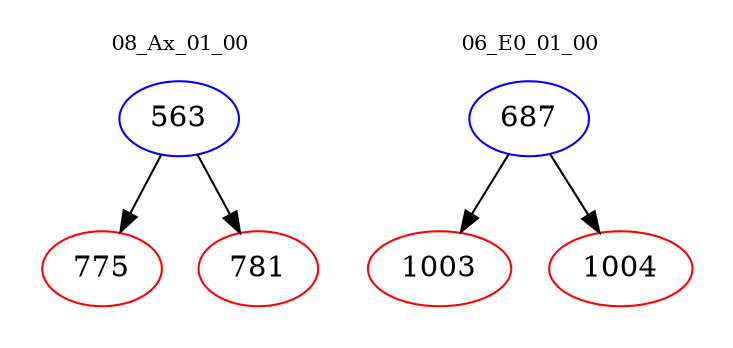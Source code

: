 digraph{
subgraph cluster_0 {
color = white
label = "08_Ax_01_00";
fontsize=10;
T0_563 [label="563", color="blue"]
T0_563 -> T0_775 [color="black"]
T0_775 [label="775", color="red"]
T0_563 -> T0_781 [color="black"]
T0_781 [label="781", color="red"]
}
subgraph cluster_1 {
color = white
label = "06_E0_01_00";
fontsize=10;
T1_687 [label="687", color="blue"]
T1_687 -> T1_1003 [color="black"]
T1_1003 [label="1003", color="red"]
T1_687 -> T1_1004 [color="black"]
T1_1004 [label="1004", color="red"]
}
}
